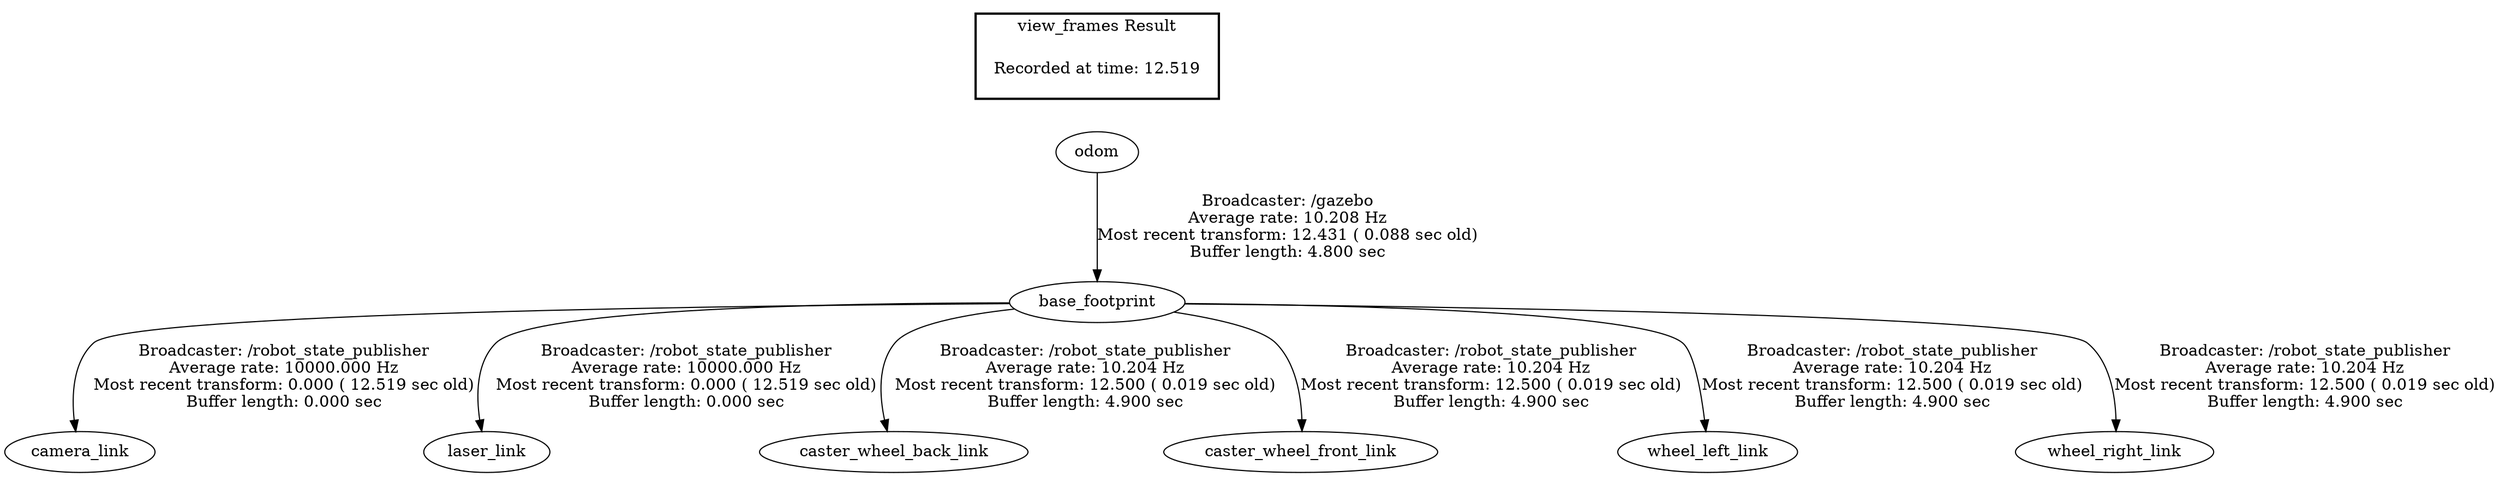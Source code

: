 digraph G {
"base_footprint" -> "camera_link"[label="Broadcaster: /robot_state_publisher\nAverage rate: 10000.000 Hz\nMost recent transform: 0.000 ( 12.519 sec old)\nBuffer length: 0.000 sec\n"];
"odom" -> "base_footprint"[label="Broadcaster: /gazebo\nAverage rate: 10.208 Hz\nMost recent transform: 12.431 ( 0.088 sec old)\nBuffer length: 4.800 sec\n"];
"base_footprint" -> "laser_link"[label="Broadcaster: /robot_state_publisher\nAverage rate: 10000.000 Hz\nMost recent transform: 0.000 ( 12.519 sec old)\nBuffer length: 0.000 sec\n"];
"base_footprint" -> "caster_wheel_back_link"[label="Broadcaster: /robot_state_publisher\nAverage rate: 10.204 Hz\nMost recent transform: 12.500 ( 0.019 sec old)\nBuffer length: 4.900 sec\n"];
"base_footprint" -> "caster_wheel_front_link"[label="Broadcaster: /robot_state_publisher\nAverage rate: 10.204 Hz\nMost recent transform: 12.500 ( 0.019 sec old)\nBuffer length: 4.900 sec\n"];
"base_footprint" -> "wheel_left_link"[label="Broadcaster: /robot_state_publisher\nAverage rate: 10.204 Hz\nMost recent transform: 12.500 ( 0.019 sec old)\nBuffer length: 4.900 sec\n"];
"base_footprint" -> "wheel_right_link"[label="Broadcaster: /robot_state_publisher\nAverage rate: 10.204 Hz\nMost recent transform: 12.500 ( 0.019 sec old)\nBuffer length: 4.900 sec\n"];
edge [style=invis];
 subgraph cluster_legend { style=bold; color=black; label ="view_frames Result";
"Recorded at time: 12.519"[ shape=plaintext ] ;
 }->"odom";
}